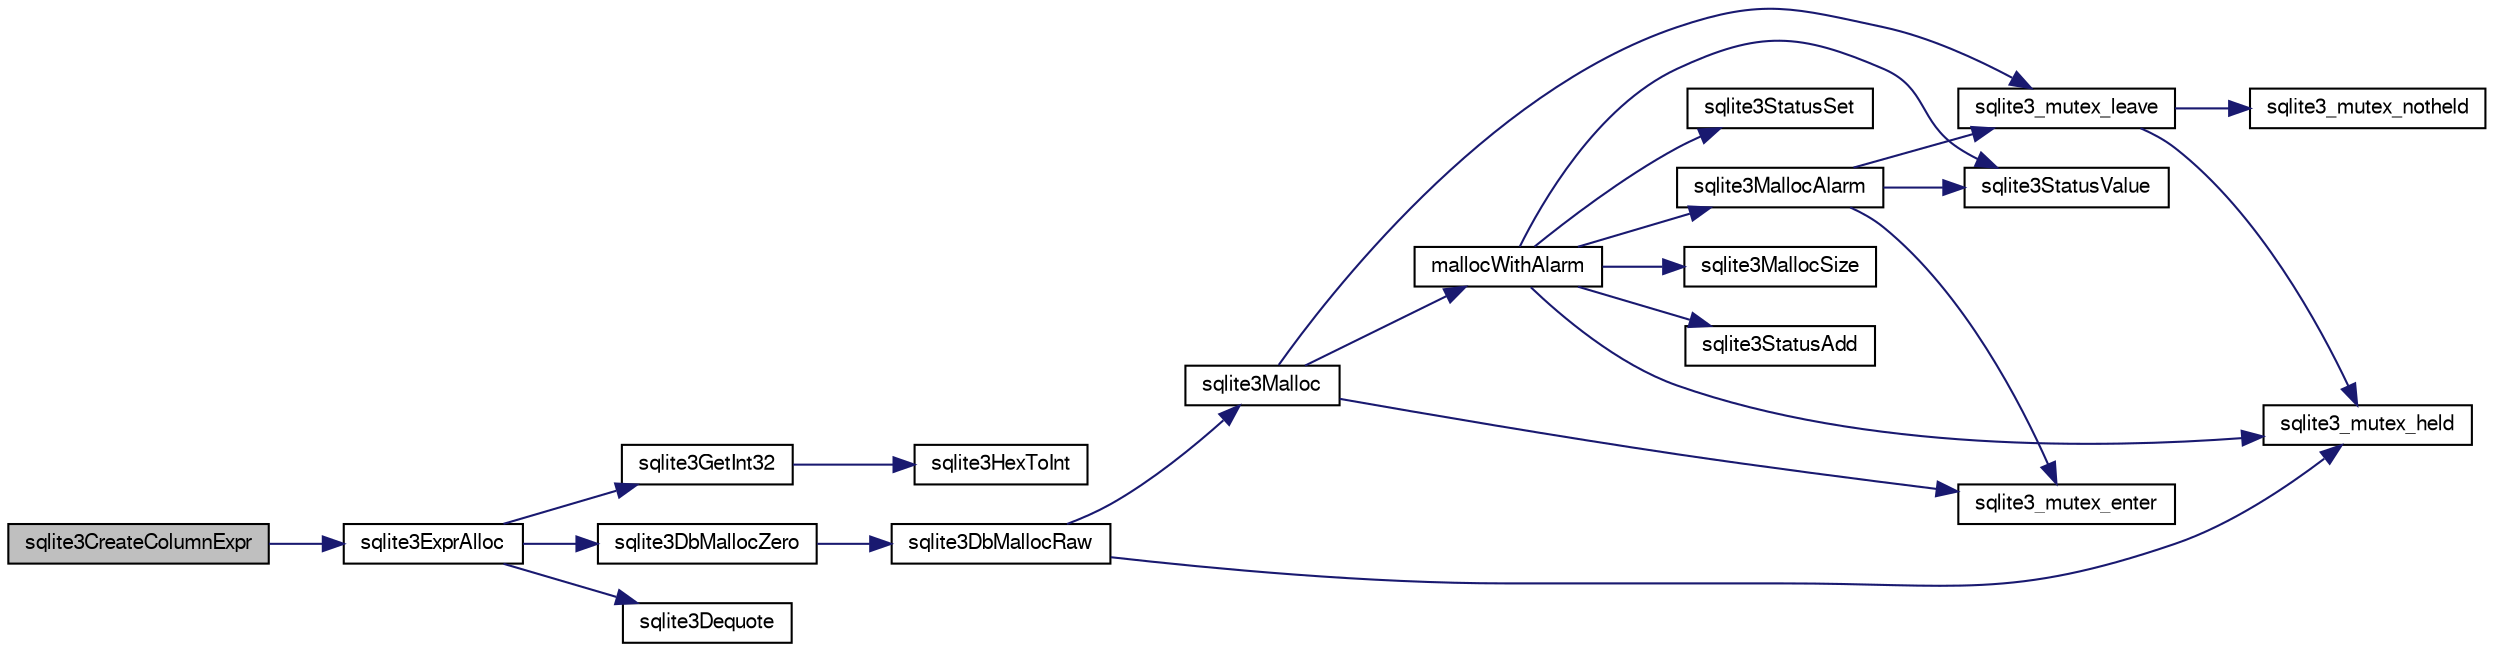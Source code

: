 digraph "sqlite3CreateColumnExpr"
{
  edge [fontname="FreeSans",fontsize="10",labelfontname="FreeSans",labelfontsize="10"];
  node [fontname="FreeSans",fontsize="10",shape=record];
  rankdir="LR";
  Node481529 [label="sqlite3CreateColumnExpr",height=0.2,width=0.4,color="black", fillcolor="grey75", style="filled", fontcolor="black"];
  Node481529 -> Node481530 [color="midnightblue",fontsize="10",style="solid",fontname="FreeSans"];
  Node481530 [label="sqlite3ExprAlloc",height=0.2,width=0.4,color="black", fillcolor="white", style="filled",URL="$sqlite3_8c.html#a7f1c54604acd48617bd41d26f5db776d"];
  Node481530 -> Node481531 [color="midnightblue",fontsize="10",style="solid",fontname="FreeSans"];
  Node481531 [label="sqlite3GetInt32",height=0.2,width=0.4,color="black", fillcolor="white", style="filled",URL="$sqlite3_8c.html#a5f876209b4343549fc9224cd11c70928"];
  Node481531 -> Node481532 [color="midnightblue",fontsize="10",style="solid",fontname="FreeSans"];
  Node481532 [label="sqlite3HexToInt",height=0.2,width=0.4,color="black", fillcolor="white", style="filled",URL="$sqlite3_8c.html#ae3802c77b18399c03c8c9f973ff47239"];
  Node481530 -> Node481533 [color="midnightblue",fontsize="10",style="solid",fontname="FreeSans"];
  Node481533 [label="sqlite3DbMallocZero",height=0.2,width=0.4,color="black", fillcolor="white", style="filled",URL="$sqlite3_8c.html#a49cfebac9d6067a03442c92af73f33e4"];
  Node481533 -> Node481534 [color="midnightblue",fontsize="10",style="solid",fontname="FreeSans"];
  Node481534 [label="sqlite3DbMallocRaw",height=0.2,width=0.4,color="black", fillcolor="white", style="filled",URL="$sqlite3_8c.html#abbe8be0cf7175e11ddc3e2218fad924e"];
  Node481534 -> Node481535 [color="midnightblue",fontsize="10",style="solid",fontname="FreeSans"];
  Node481535 [label="sqlite3_mutex_held",height=0.2,width=0.4,color="black", fillcolor="white", style="filled",URL="$sqlite3_8c.html#acf77da68932b6bc163c5e68547ecc3e7"];
  Node481534 -> Node481536 [color="midnightblue",fontsize="10",style="solid",fontname="FreeSans"];
  Node481536 [label="sqlite3Malloc",height=0.2,width=0.4,color="black", fillcolor="white", style="filled",URL="$sqlite3_8c.html#a361a2eaa846b1885f123abe46f5d8b2b"];
  Node481536 -> Node481537 [color="midnightblue",fontsize="10",style="solid",fontname="FreeSans"];
  Node481537 [label="sqlite3_mutex_enter",height=0.2,width=0.4,color="black", fillcolor="white", style="filled",URL="$sqlite3_8c.html#a1c12cde690bd89f104de5cbad12a6bf5"];
  Node481536 -> Node481538 [color="midnightblue",fontsize="10",style="solid",fontname="FreeSans"];
  Node481538 [label="mallocWithAlarm",height=0.2,width=0.4,color="black", fillcolor="white", style="filled",URL="$sqlite3_8c.html#ab070d5cf8e48ec8a6a43cf025d48598b"];
  Node481538 -> Node481535 [color="midnightblue",fontsize="10",style="solid",fontname="FreeSans"];
  Node481538 -> Node481539 [color="midnightblue",fontsize="10",style="solid",fontname="FreeSans"];
  Node481539 [label="sqlite3StatusSet",height=0.2,width=0.4,color="black", fillcolor="white", style="filled",URL="$sqlite3_8c.html#afec7586c01fcb5ea17dc9d7725a589d9"];
  Node481538 -> Node481540 [color="midnightblue",fontsize="10",style="solid",fontname="FreeSans"];
  Node481540 [label="sqlite3StatusValue",height=0.2,width=0.4,color="black", fillcolor="white", style="filled",URL="$sqlite3_8c.html#a30b8ac296c6e200c1fa57708d52c6ef6"];
  Node481538 -> Node481541 [color="midnightblue",fontsize="10",style="solid",fontname="FreeSans"];
  Node481541 [label="sqlite3MallocAlarm",height=0.2,width=0.4,color="black", fillcolor="white", style="filled",URL="$sqlite3_8c.html#ada66988e8471d1198f3219c062377508"];
  Node481541 -> Node481540 [color="midnightblue",fontsize="10",style="solid",fontname="FreeSans"];
  Node481541 -> Node481542 [color="midnightblue",fontsize="10",style="solid",fontname="FreeSans"];
  Node481542 [label="sqlite3_mutex_leave",height=0.2,width=0.4,color="black", fillcolor="white", style="filled",URL="$sqlite3_8c.html#a5838d235601dbd3c1fa993555c6bcc93"];
  Node481542 -> Node481535 [color="midnightblue",fontsize="10",style="solid",fontname="FreeSans"];
  Node481542 -> Node481543 [color="midnightblue",fontsize="10",style="solid",fontname="FreeSans"];
  Node481543 [label="sqlite3_mutex_notheld",height=0.2,width=0.4,color="black", fillcolor="white", style="filled",URL="$sqlite3_8c.html#a83967c837c1c000d3b5adcfaa688f5dc"];
  Node481541 -> Node481537 [color="midnightblue",fontsize="10",style="solid",fontname="FreeSans"];
  Node481538 -> Node481544 [color="midnightblue",fontsize="10",style="solid",fontname="FreeSans"];
  Node481544 [label="sqlite3MallocSize",height=0.2,width=0.4,color="black", fillcolor="white", style="filled",URL="$sqlite3_8c.html#acf5d2a5f35270bafb050bd2def576955"];
  Node481538 -> Node481545 [color="midnightblue",fontsize="10",style="solid",fontname="FreeSans"];
  Node481545 [label="sqlite3StatusAdd",height=0.2,width=0.4,color="black", fillcolor="white", style="filled",URL="$sqlite3_8c.html#afa029f93586aeab4cc85360905dae9cd"];
  Node481536 -> Node481542 [color="midnightblue",fontsize="10",style="solid",fontname="FreeSans"];
  Node481530 -> Node481546 [color="midnightblue",fontsize="10",style="solid",fontname="FreeSans"];
  Node481546 [label="sqlite3Dequote",height=0.2,width=0.4,color="black", fillcolor="white", style="filled",URL="$sqlite3_8c.html#a7b0ccb71d60de662cbb09755454dee5d"];
}
